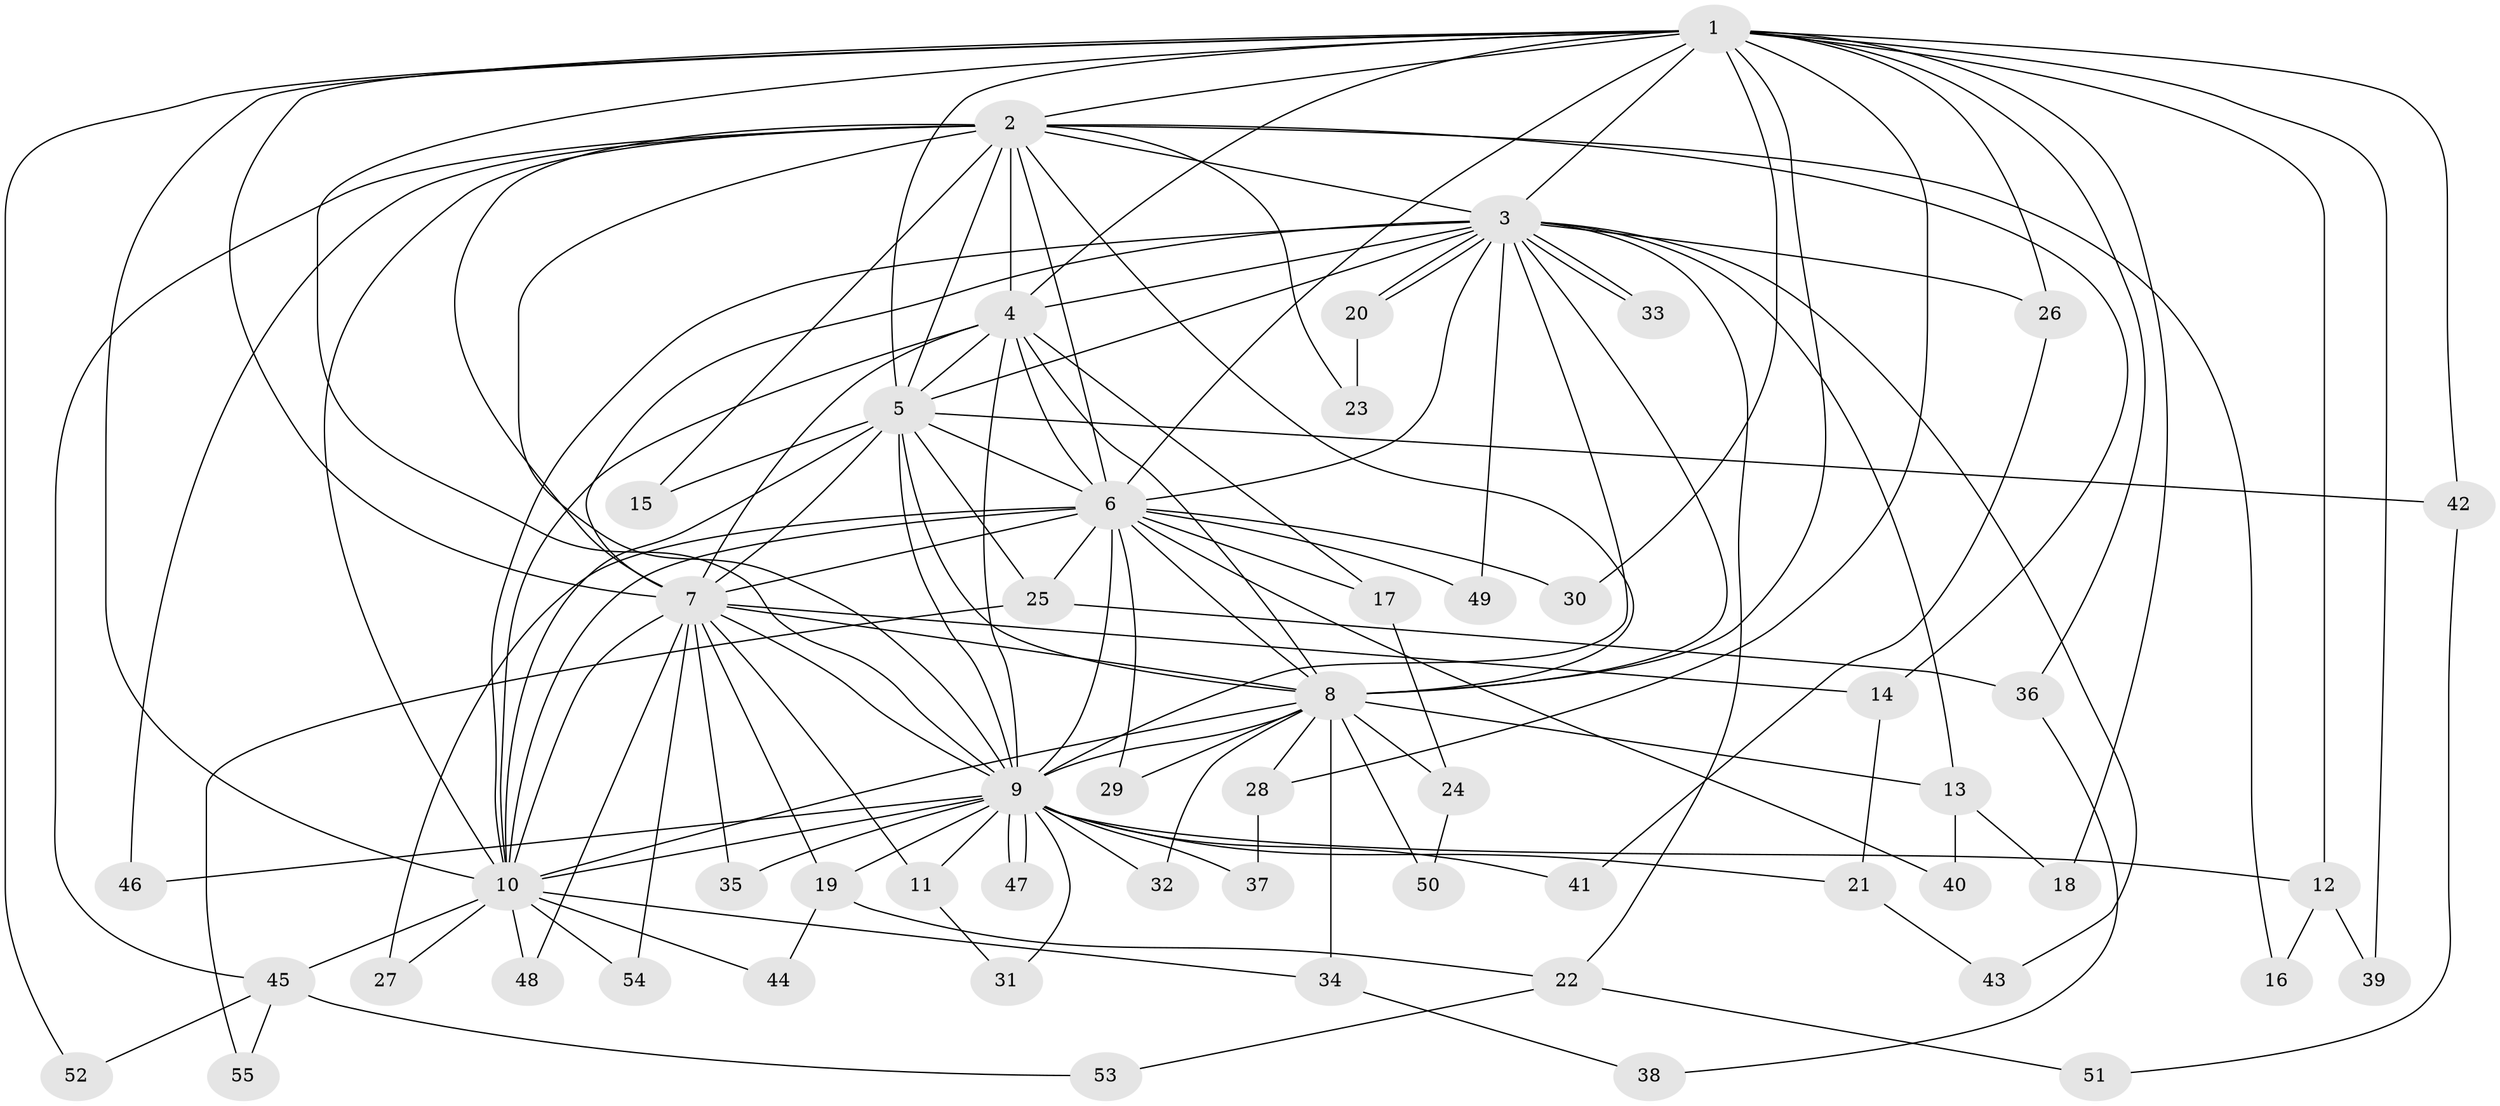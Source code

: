 // Generated by graph-tools (version 1.1) at 2025/01/03/09/25 03:01:21]
// undirected, 55 vertices, 135 edges
graph export_dot {
graph [start="1"]
  node [color=gray90,style=filled];
  1;
  2;
  3;
  4;
  5;
  6;
  7;
  8;
  9;
  10;
  11;
  12;
  13;
  14;
  15;
  16;
  17;
  18;
  19;
  20;
  21;
  22;
  23;
  24;
  25;
  26;
  27;
  28;
  29;
  30;
  31;
  32;
  33;
  34;
  35;
  36;
  37;
  38;
  39;
  40;
  41;
  42;
  43;
  44;
  45;
  46;
  47;
  48;
  49;
  50;
  51;
  52;
  53;
  54;
  55;
  1 -- 2;
  1 -- 3;
  1 -- 4;
  1 -- 5;
  1 -- 6;
  1 -- 7;
  1 -- 8;
  1 -- 9;
  1 -- 10;
  1 -- 12;
  1 -- 18;
  1 -- 26;
  1 -- 28;
  1 -- 30;
  1 -- 36;
  1 -- 39;
  1 -- 42;
  1 -- 52;
  2 -- 3;
  2 -- 4;
  2 -- 5;
  2 -- 6;
  2 -- 7;
  2 -- 8;
  2 -- 9;
  2 -- 10;
  2 -- 14;
  2 -- 15;
  2 -- 16;
  2 -- 23;
  2 -- 45;
  2 -- 46;
  3 -- 4;
  3 -- 5;
  3 -- 6;
  3 -- 7;
  3 -- 8;
  3 -- 9;
  3 -- 10;
  3 -- 13;
  3 -- 20;
  3 -- 20;
  3 -- 22;
  3 -- 26;
  3 -- 33;
  3 -- 33;
  3 -- 43;
  3 -- 49;
  4 -- 5;
  4 -- 6;
  4 -- 7;
  4 -- 8;
  4 -- 9;
  4 -- 10;
  4 -- 17;
  5 -- 6;
  5 -- 7;
  5 -- 8;
  5 -- 9;
  5 -- 10;
  5 -- 15;
  5 -- 25;
  5 -- 42;
  6 -- 7;
  6 -- 8;
  6 -- 9;
  6 -- 10;
  6 -- 17;
  6 -- 25;
  6 -- 27;
  6 -- 29;
  6 -- 30;
  6 -- 40;
  6 -- 49;
  7 -- 8;
  7 -- 9;
  7 -- 10;
  7 -- 11;
  7 -- 14;
  7 -- 19;
  7 -- 35;
  7 -- 48;
  7 -- 54;
  8 -- 9;
  8 -- 10;
  8 -- 13;
  8 -- 24;
  8 -- 28;
  8 -- 29;
  8 -- 32;
  8 -- 34;
  8 -- 50;
  9 -- 10;
  9 -- 11;
  9 -- 12;
  9 -- 19;
  9 -- 21;
  9 -- 31;
  9 -- 32;
  9 -- 35;
  9 -- 37;
  9 -- 41;
  9 -- 46;
  9 -- 47;
  9 -- 47;
  10 -- 27;
  10 -- 34;
  10 -- 44;
  10 -- 45;
  10 -- 48;
  10 -- 54;
  11 -- 31;
  12 -- 16;
  12 -- 39;
  13 -- 18;
  13 -- 40;
  14 -- 21;
  17 -- 24;
  19 -- 22;
  19 -- 44;
  20 -- 23;
  21 -- 43;
  22 -- 51;
  22 -- 53;
  24 -- 50;
  25 -- 36;
  25 -- 55;
  26 -- 41;
  28 -- 37;
  34 -- 38;
  36 -- 38;
  42 -- 51;
  45 -- 52;
  45 -- 53;
  45 -- 55;
}
